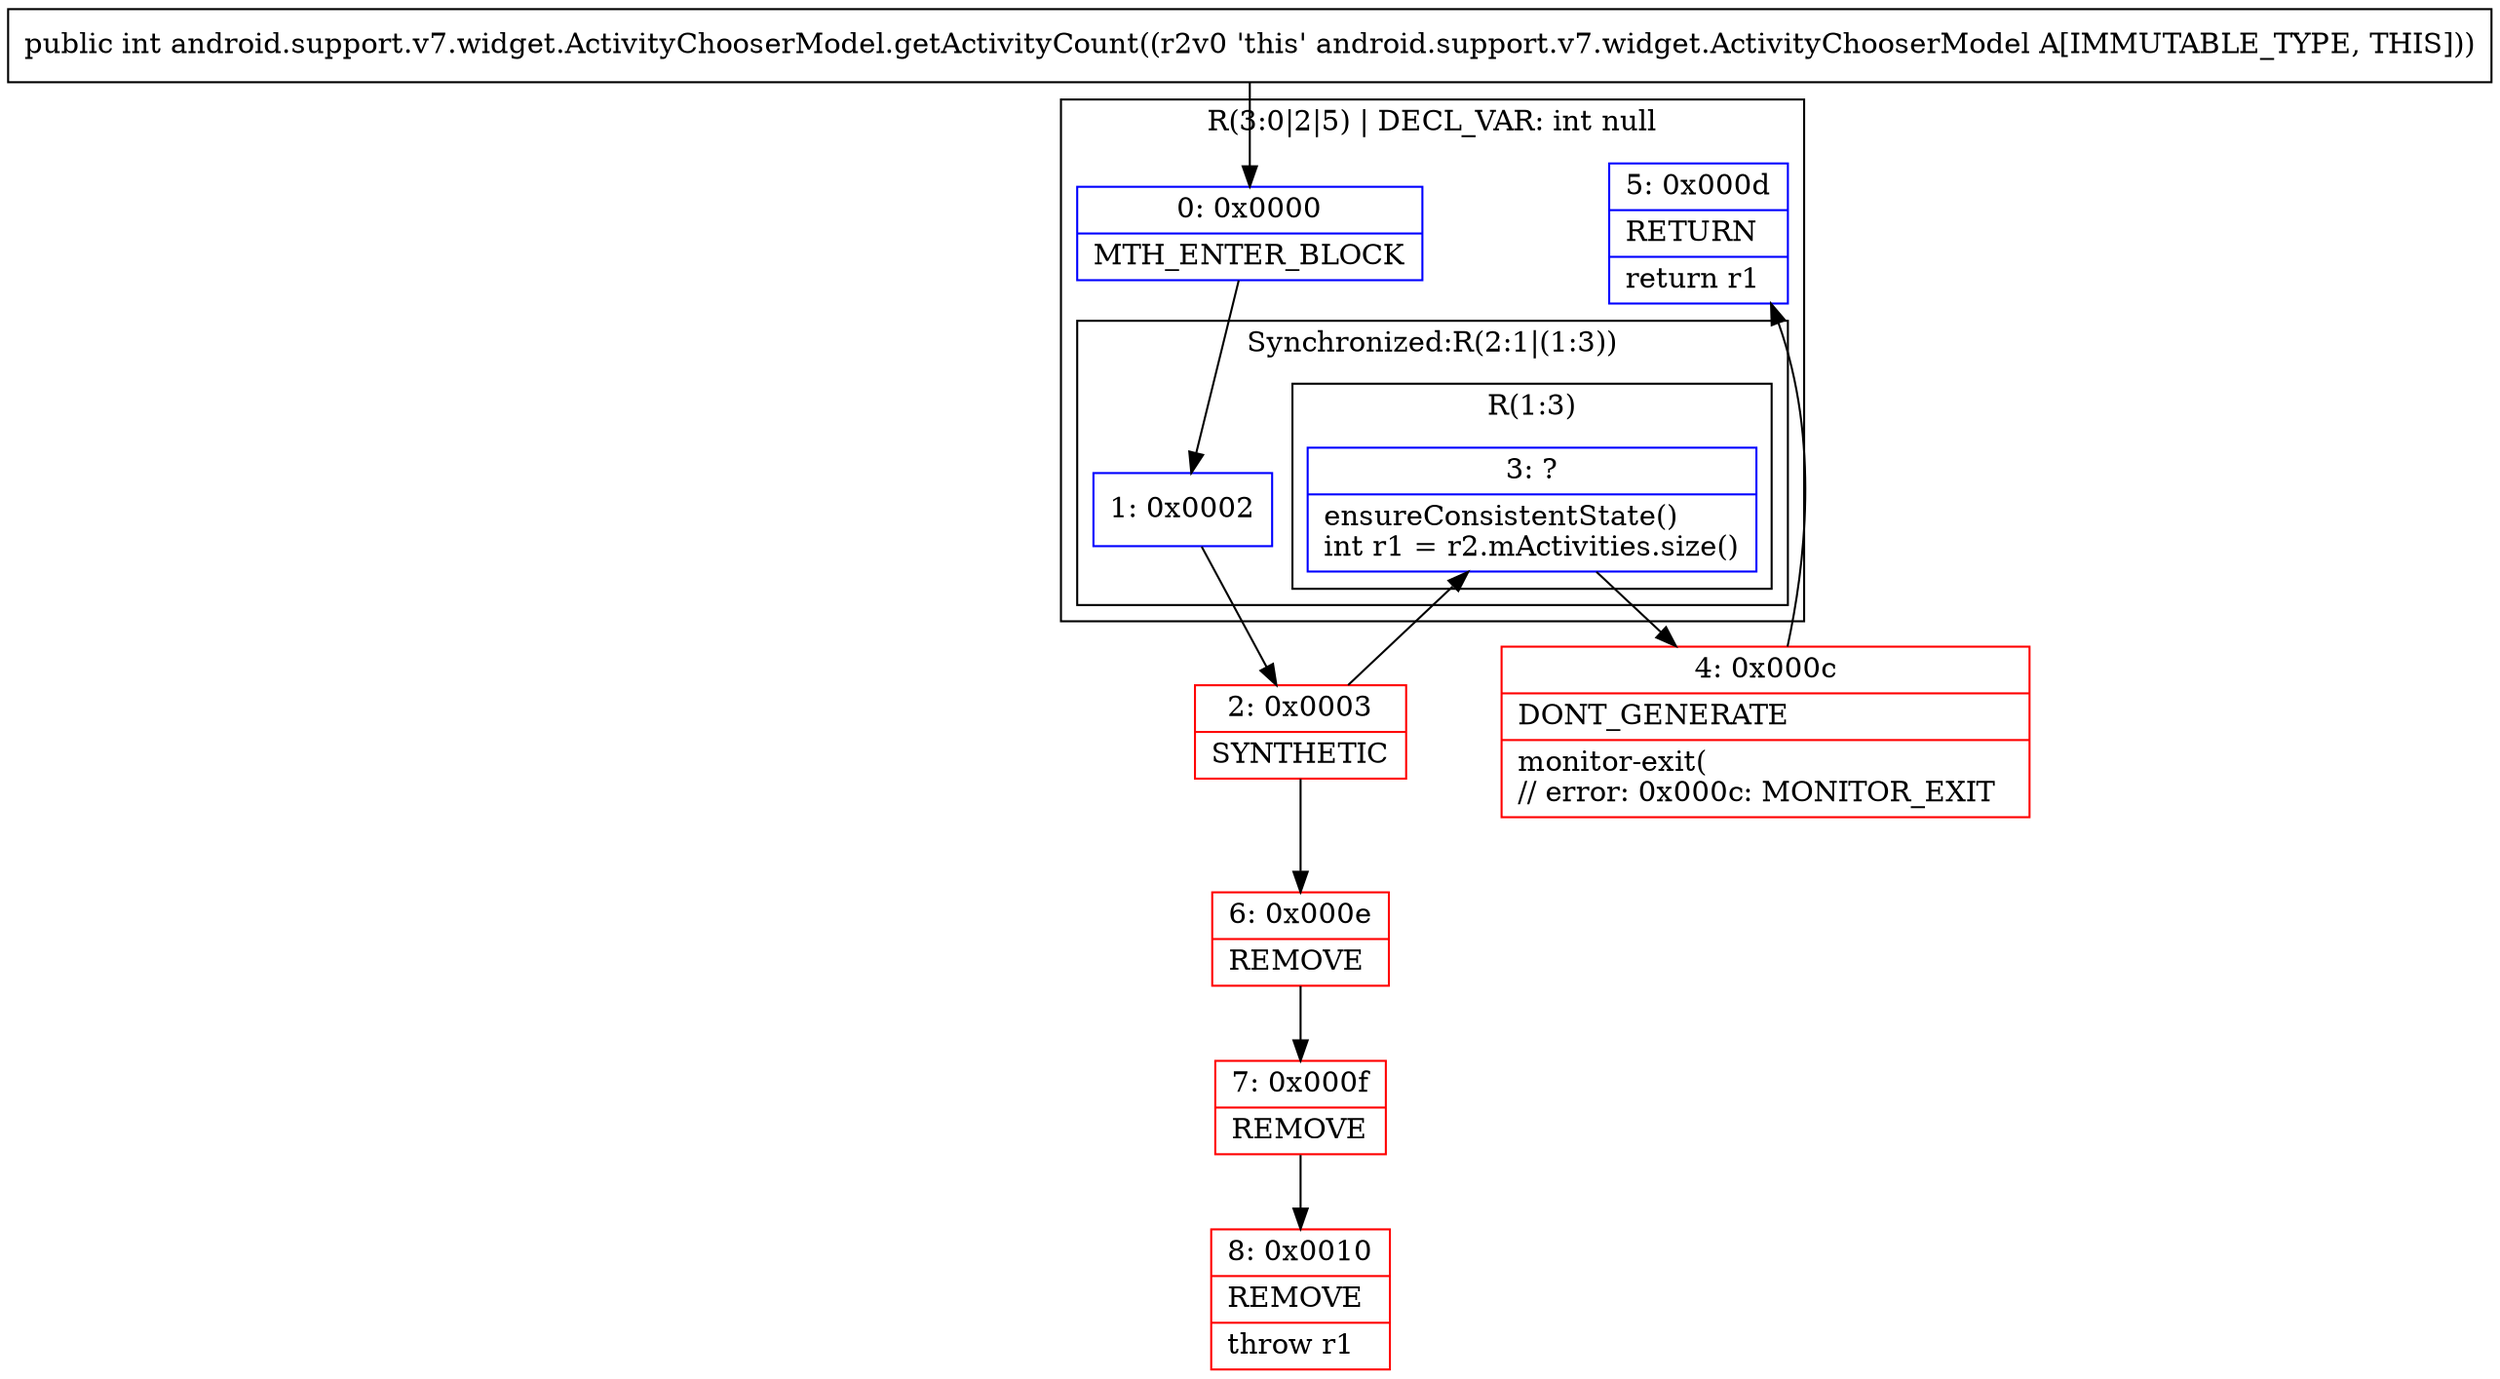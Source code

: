 digraph "CFG forandroid.support.v7.widget.ActivityChooserModel.getActivityCount()I" {
subgraph cluster_Region_10564851 {
label = "R(3:0|2|5) | DECL_VAR: int null\l";
node [shape=record,color=blue];
Node_0 [shape=record,label="{0\:\ 0x0000|MTH_ENTER_BLOCK\l}"];
subgraph cluster_SynchronizedRegion_1958111709 {
label = "Synchronized:R(2:1|(1:3))";
node [shape=record,color=blue];
Node_1 [shape=record,label="{1\:\ 0x0002}"];
subgraph cluster_Region_108626048 {
label = "R(1:3)";
node [shape=record,color=blue];
Node_3 [shape=record,label="{3\:\ ?|ensureConsistentState()\lint r1 = r2.mActivities.size()\l}"];
}
}
Node_5 [shape=record,label="{5\:\ 0x000d|RETURN\l|return r1\l}"];
}
Node_2 [shape=record,color=red,label="{2\:\ 0x0003|SYNTHETIC\l}"];
Node_4 [shape=record,color=red,label="{4\:\ 0x000c|DONT_GENERATE\l|monitor\-exit(\l\/\/ error: 0x000c: MONITOR_EXIT  \l}"];
Node_6 [shape=record,color=red,label="{6\:\ 0x000e|REMOVE\l}"];
Node_7 [shape=record,color=red,label="{7\:\ 0x000f|REMOVE\l}"];
Node_8 [shape=record,color=red,label="{8\:\ 0x0010|REMOVE\l|throw r1\l}"];
MethodNode[shape=record,label="{public int android.support.v7.widget.ActivityChooserModel.getActivityCount((r2v0 'this' android.support.v7.widget.ActivityChooserModel A[IMMUTABLE_TYPE, THIS])) }"];
MethodNode -> Node_0;
Node_0 -> Node_1;
Node_1 -> Node_2;
Node_3 -> Node_4;
Node_2 -> Node_3;
Node_2 -> Node_6;
Node_4 -> Node_5;
Node_6 -> Node_7;
Node_7 -> Node_8;
}

